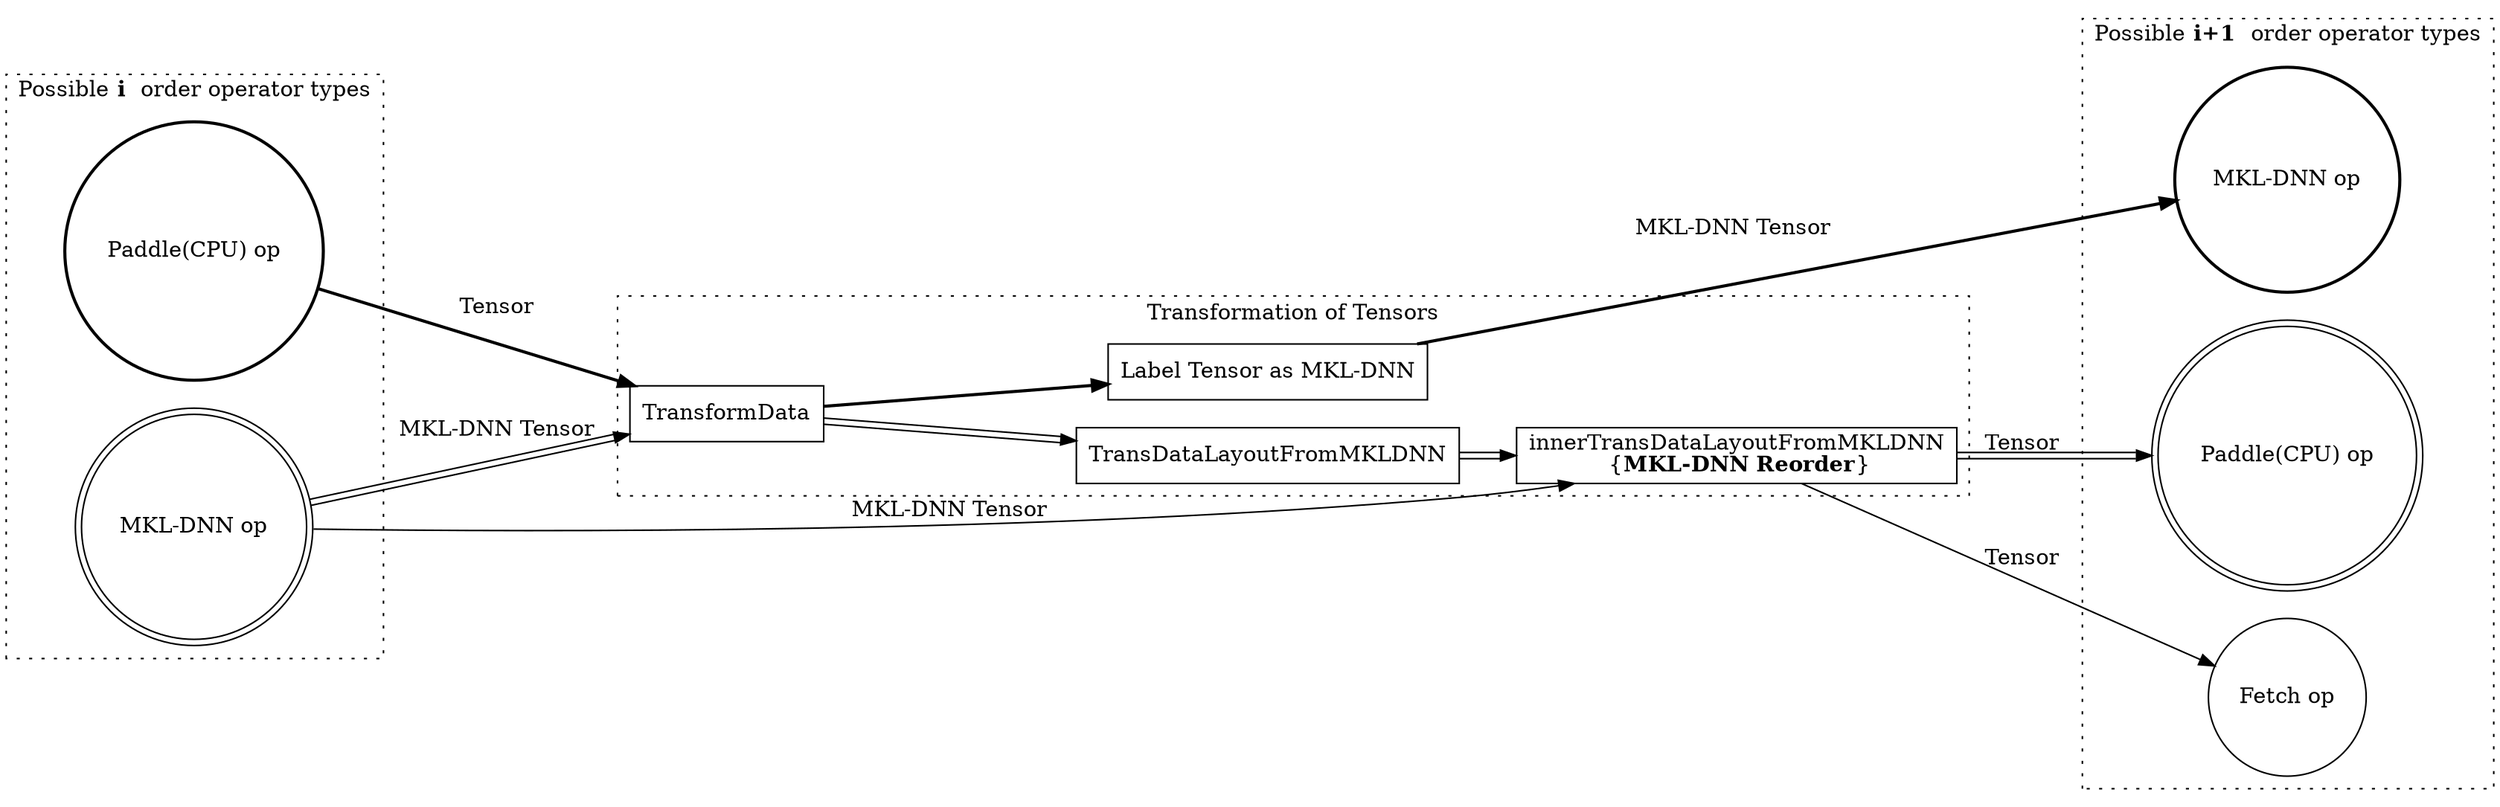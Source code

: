 
digraph Q {

  rankdir=LR
  node[shape=box]

  TransData[label="TransformData"] 
  toMKLDNN[label="Label Tensor as MKL-DNN"]
  fromMKLDNN[label="TransDataLayoutFromMKLDNN"]
  innerMKLDNN[label=<innerTransDataLayoutFromMKLDNN<br/> {<b>MKL-DNN Reorder</b>}>]


 node[shape=circle]

 subgraph cluster_in {
 label=<Possible <b>i</b>  order operator types>
 style=dotted
 cpuop[label="Paddle(CPU) op",style=bold]
 mkldnnop[label="MKL-DNN op",shape=doublecircle]
 }

 subgraph cluster_out {
 label=<Possible <b>i+1</b>  order operator types>
 style=dotted
 cpuop2[label="Paddle(CPU) op",shape=doublecircle]
 fetchop[label="Fetch op"]
 mkldnnop2[label="MKL-DNN op", style=bold]
 }


   cpuop -> TransData[label="Tensor ", style=bold] 
   mkldnnop -> TransData[label="MKL-DNN Tensor ", color="black:invis:black"]
   mkldnnop -> innerMKLDNN[label="MKL-DNN Tensor"]
   toMKLDNN -> mkldnnop2[style=bold, label="MKL-DNN Tensor "] 
   innerMKLDNN -> cpuop2[label="Tensor ", color="black:invis:black"]
   innerMKLDNN -> fetchop[label="Tensor "] 
 subgraph cluster_Trans {
 label="Transformation of Tensors"
 style=dotted
   TransData -> toMKLDNN[style=bold]
   TransData -> fromMKLDNN[color="black:invis:black"]
   fromMKLDNN -> innerMKLDNN[color="black:invis:black"]
    
 }
}

